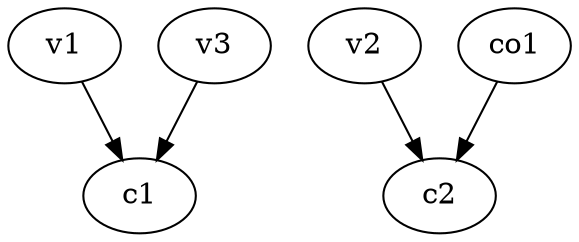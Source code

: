 strict digraph  {
c1;
c2;
v1;
v2;
v3;
co1;
v1 -> c1  [weight=1];
v2 -> c2  [weight=1];
v3 -> c1  [weight=1];
co1 -> c2  [weight=1];
}
